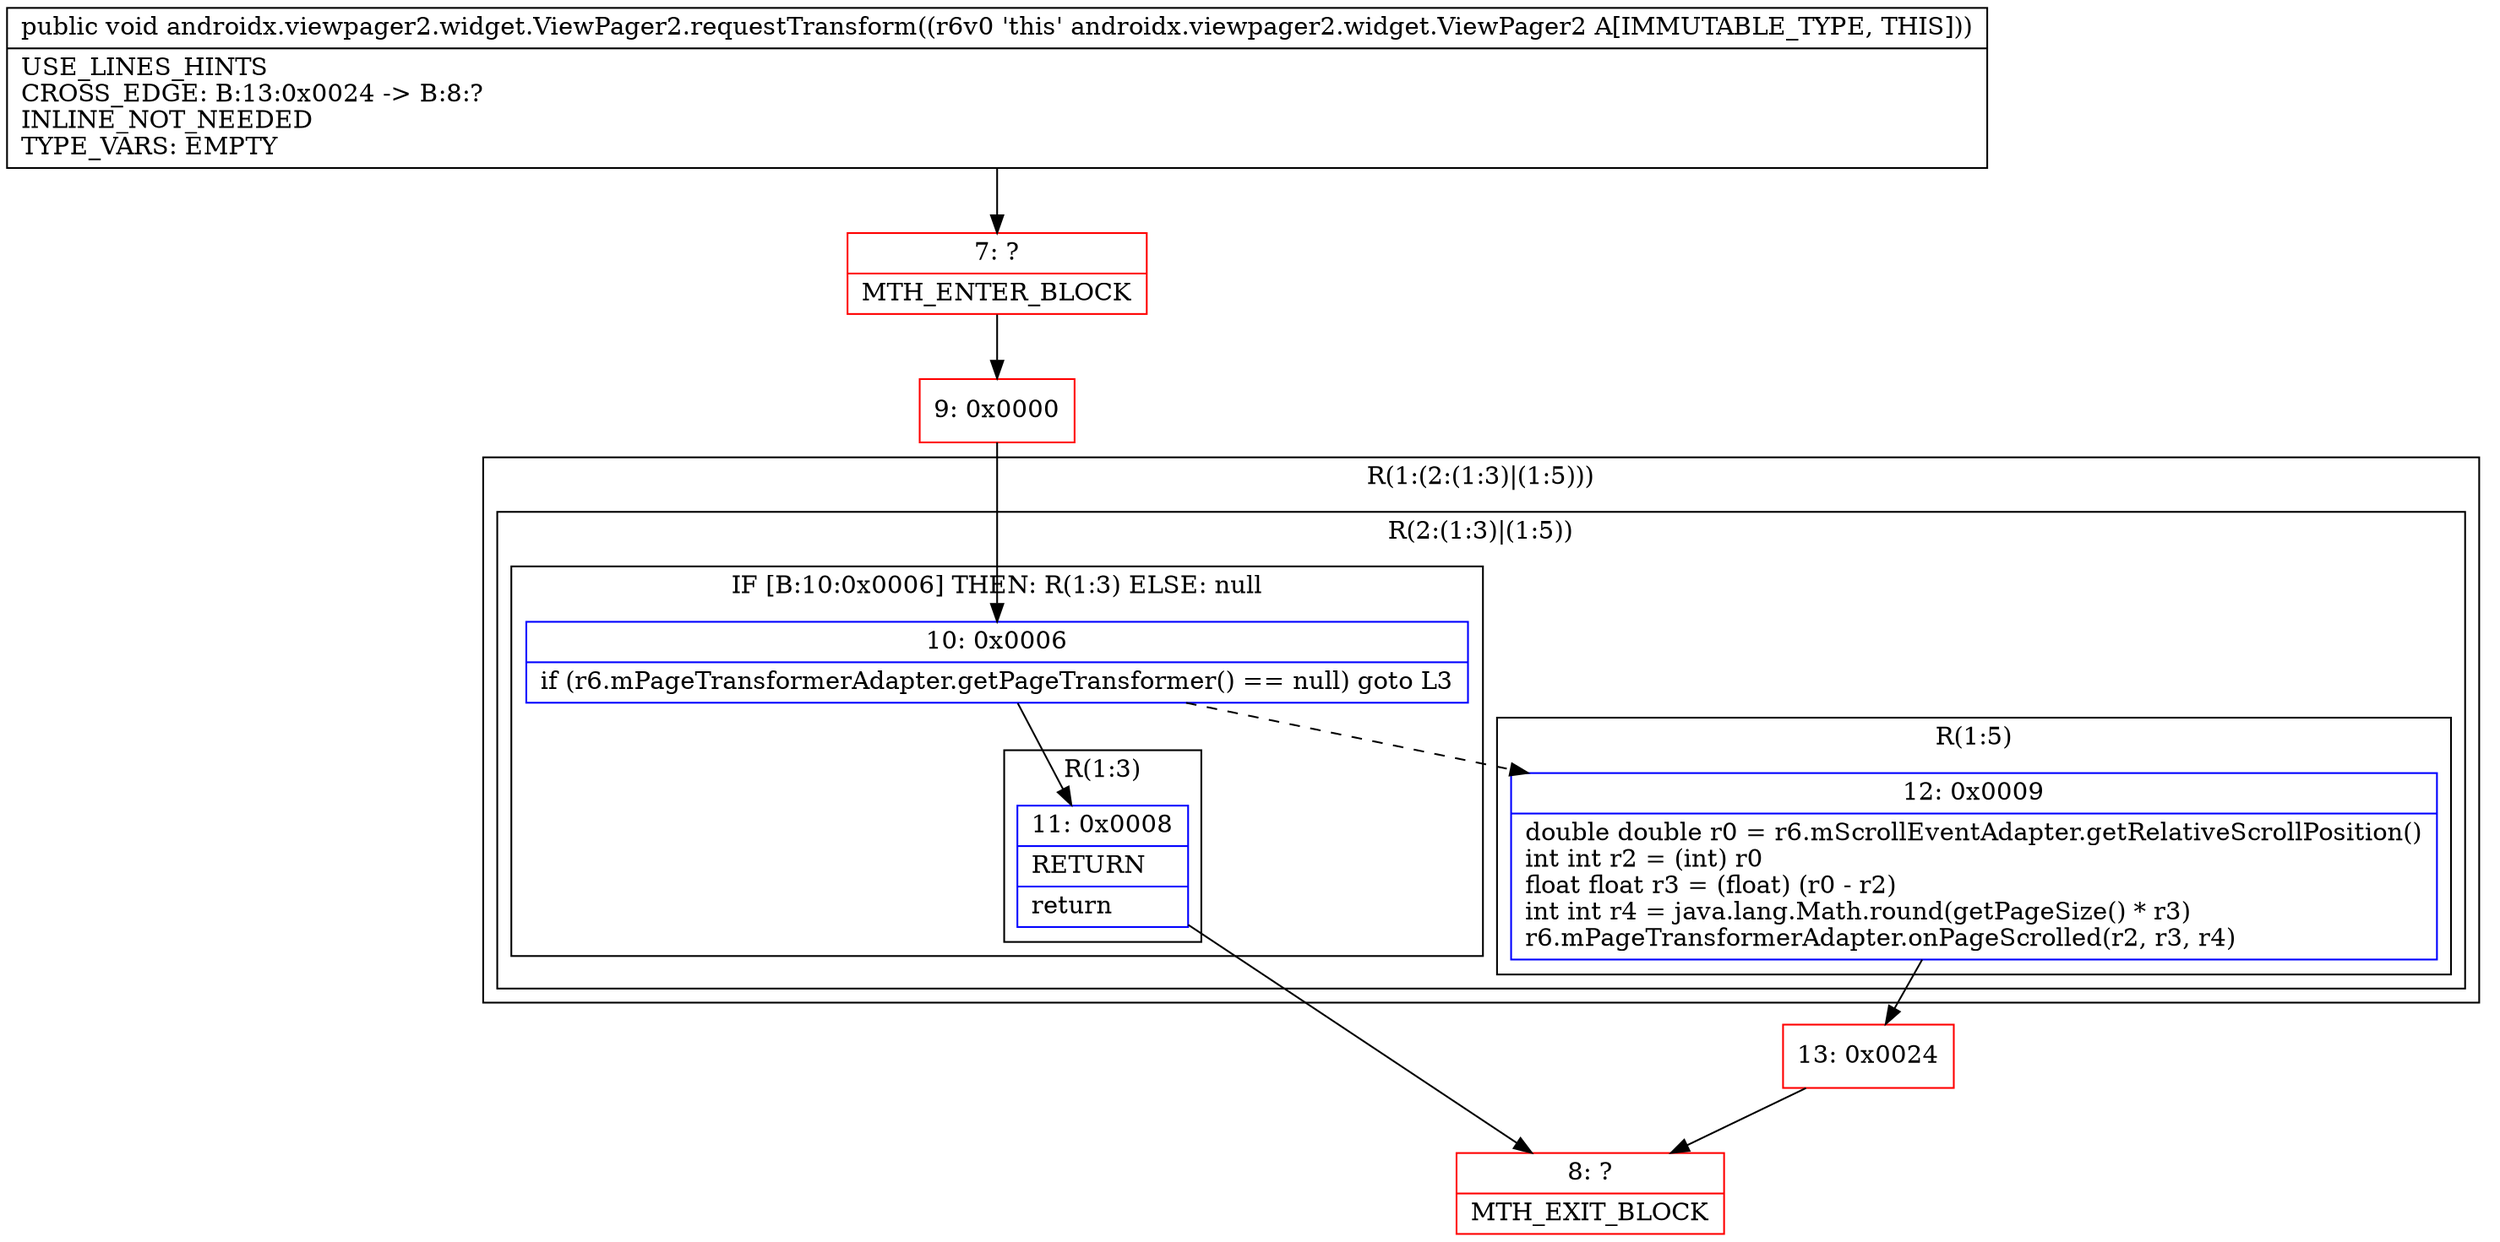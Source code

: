 digraph "CFG forandroidx.viewpager2.widget.ViewPager2.requestTransform()V" {
subgraph cluster_Region_1206139309 {
label = "R(1:(2:(1:3)|(1:5)))";
node [shape=record,color=blue];
subgraph cluster_Region_1373203101 {
label = "R(2:(1:3)|(1:5))";
node [shape=record,color=blue];
subgraph cluster_IfRegion_590882530 {
label = "IF [B:10:0x0006] THEN: R(1:3) ELSE: null";
node [shape=record,color=blue];
Node_10 [shape=record,label="{10\:\ 0x0006|if (r6.mPageTransformerAdapter.getPageTransformer() == null) goto L3\l}"];
subgraph cluster_Region_565340052 {
label = "R(1:3)";
node [shape=record,color=blue];
Node_11 [shape=record,label="{11\:\ 0x0008|RETURN\l|return\l}"];
}
}
subgraph cluster_Region_1649467801 {
label = "R(1:5)";
node [shape=record,color=blue];
Node_12 [shape=record,label="{12\:\ 0x0009|double double r0 = r6.mScrollEventAdapter.getRelativeScrollPosition()\lint int r2 = (int) r0\lfloat float r3 = (float) (r0 \- r2)\lint int r4 = java.lang.Math.round(getPageSize() * r3)\lr6.mPageTransformerAdapter.onPageScrolled(r2, r3, r4)\l}"];
}
}
}
Node_7 [shape=record,color=red,label="{7\:\ ?|MTH_ENTER_BLOCK\l}"];
Node_9 [shape=record,color=red,label="{9\:\ 0x0000}"];
Node_8 [shape=record,color=red,label="{8\:\ ?|MTH_EXIT_BLOCK\l}"];
Node_13 [shape=record,color=red,label="{13\:\ 0x0024}"];
MethodNode[shape=record,label="{public void androidx.viewpager2.widget.ViewPager2.requestTransform((r6v0 'this' androidx.viewpager2.widget.ViewPager2 A[IMMUTABLE_TYPE, THIS]))  | USE_LINES_HINTS\lCROSS_EDGE: B:13:0x0024 \-\> B:8:?\lINLINE_NOT_NEEDED\lTYPE_VARS: EMPTY\l}"];
MethodNode -> Node_7;Node_10 -> Node_11;
Node_10 -> Node_12[style=dashed];
Node_11 -> Node_8;
Node_12 -> Node_13;
Node_7 -> Node_9;
Node_9 -> Node_10;
Node_13 -> Node_8;
}

